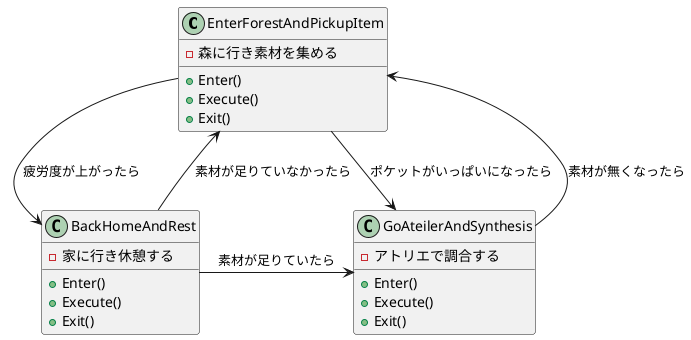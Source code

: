 @startuml
class EnterForestAndPickupItem{
    +Enter()
    +Execute()
    +Exit()
    -森に行き素材を集める
}
class GoAteilerAndSynthesis{
    
    +Enter()
    +Execute()
    +Exit()
    -アトリエで調合する
    
}
class BackHomeAndRest{
    +Enter()
    +Execute()
    +Exit()
    -家に行き休憩する

}
EnterForestAndPickupItem-->GoAteilerAndSynthesis: ポケットがいっぱいになったら
EnterForestAndPickupItem-->BackHomeAndRest: 疲労度が上がったら

GoAteilerAndSynthesis->EnterForestAndPickupItem: 素材が無くなったら
BackHomeAndRest-->EnterForestAndPickupItem: 素材が足りていなかったら
BackHomeAndRest->GoAteilerAndSynthesis: 素材が足りていたら
@enduml
